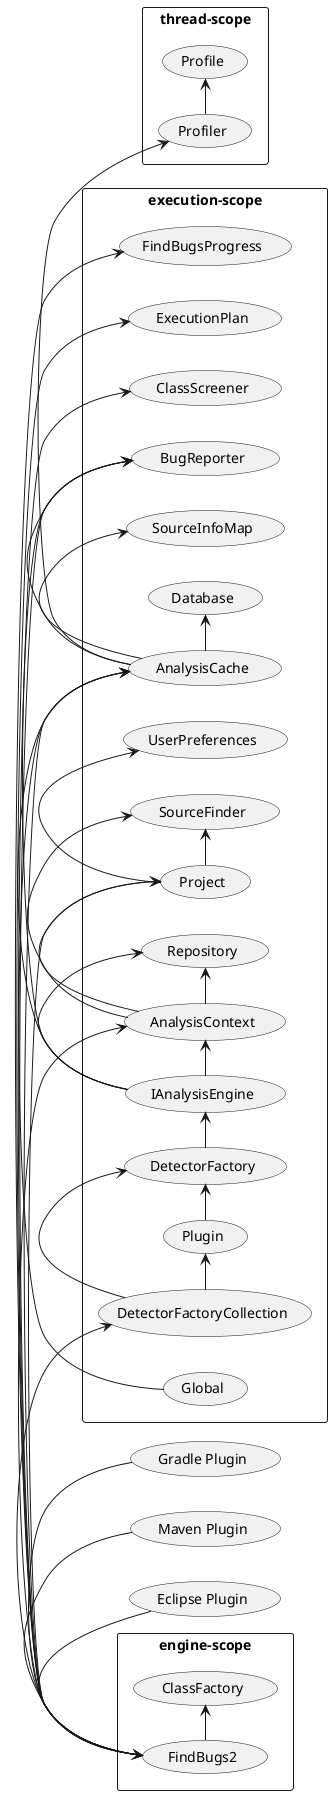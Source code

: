 @startuml
left to right direction
rectangle engine-scope {
  (FindBugs2) -> (ClassFactory)
}
(Eclipse Plugin) -> FindBugs2
(Maven Plugin) -> FindBugs2
(Gradle Plugin) -> FindBugs2
rectangle execution-scope {
  FindBugs2 -> (Project)
  FindBugs2 -> (BugReporter)
  FindBugs2 -> (FindBugsProgress)
  FindBugs2 -> (ExecutionPlan)
  FindBugs2 -> (ClassScreener)
  FindBugs2 -> (AnalysisCache)
  FindBugs2 -> (AnalysisContext)
  FindBugs2 -> (DetectorFactoryCollection)
  (Global) -> AnalysisCache
  AnalysisContext -> (Repository)
  AnalysisContext -> Project
  Project -> (UserPreferences)
  Project -> (SourceFinder)
  AnalysisCache -> (BugReporter)
  (DetectorFactory) -> (IAnalysisEngine)
  IAnalysisEngine -> AnalysisContext
  IAnalysisEngine -> AnalysisCache
  IAnalysisEngine -> BugReporter
  AnalysisCache -> (SourceInfoMap)
  AnalysisContext -> SourceFinder
  (Plugin) -> DetectorFactory
  DetectorFactoryCollection -> DetectorFactory
  DetectorFactoryCollection -> Plugin
  AnalysisCache -> (Database)
  IAnalysisEngine -> Repository
}
rectangle thread-scope {
  AnalysisCache -> (Profiler)
  Profiler -> (Profile)
}
@enduml
